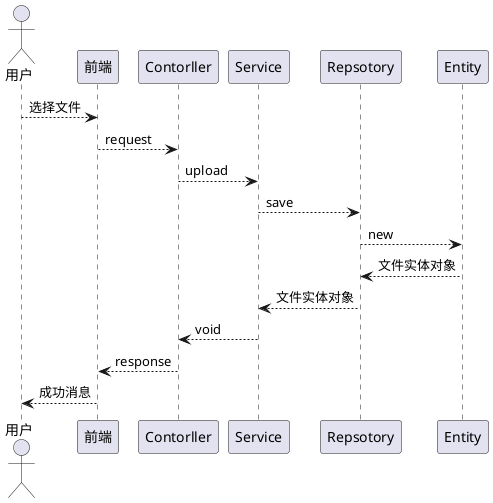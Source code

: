 @startuml
actor user as "用户"
participant f as "前端"
participant c as "Contorller"
participant s as "Service"
participant r as "Repsotory"
participant e as "Entity"
user --> f: 选择文件
f --> c: request
c --> s: upload
s --> r: save
r --> e: new
e --> r: 文件实体对象
r --> s: 文件实体对象
s --> c: void
c --> f: response
f --> user: 成功消息
@enduml